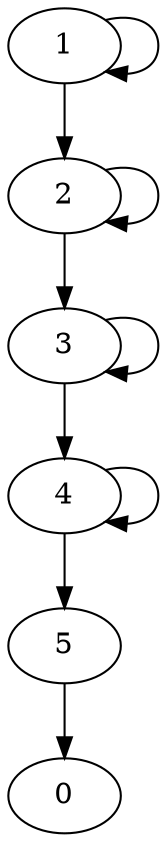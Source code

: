 digraph {
1;
4;
0;
5;
3;
2;
2 -> 2;
1 -> 1;
5 -> 0;
1 -> 2;
3 -> 3;
4 -> 5;
4 -> 4;
2 -> 3;
3 -> 4;
}